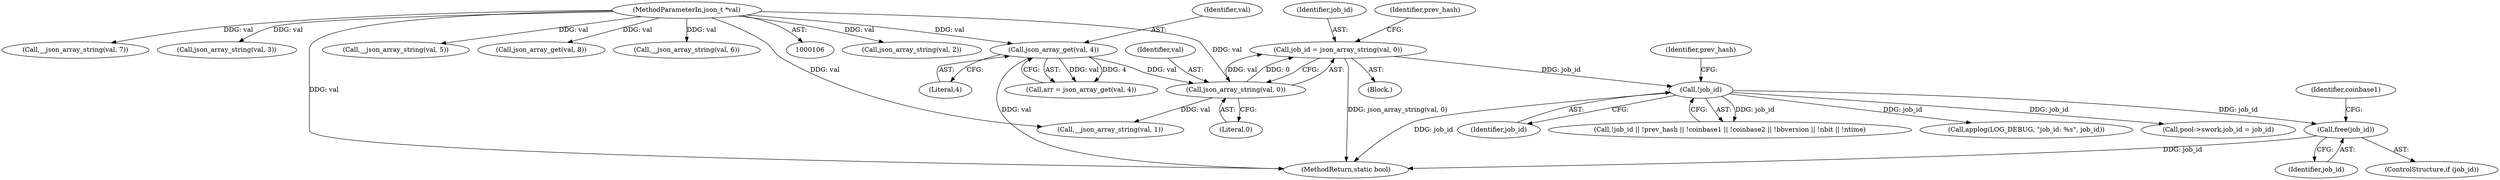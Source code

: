digraph "0_cgminer_e1c5050734123973b99d181c45e74b2cbb00272e_1@API" {
"1000219" [label="(Call,free(job_id))"];
"1000197" [label="(Call,!job_id)"];
"1000154" [label="(Call,job_id = json_array_string(val, 0))"];
"1000156" [label="(Call,json_array_string(val, 0))"];
"1000139" [label="(Call,json_array_get(val, 4))"];
"1000108" [label="(MethodParameterIn,json_t *val)"];
"1000197" [label="(Call,!job_id)"];
"1000139" [label="(Call,json_array_get(val, 4))"];
"1000166" [label="(Call,json_array_string(val, 2))"];
"1000198" [label="(Identifier,job_id)"];
"1000196" [label="(Call,!job_id || !prev_hash || !coinbase1 || !coinbase2 || !bbversion || !nbit || !ntime)"];
"1000220" [label="(Identifier,job_id)"];
"1000186" [label="(Call,__json_array_string(val, 7))"];
"1000137" [label="(Call,arr = json_array_get(val, 4))"];
"1000222" [label="(Identifier,coinbase1)"];
"1000155" [label="(Identifier,job_id)"];
"1000157" [label="(Identifier,val)"];
"1000109" [label="(Block,)"];
"1000141" [label="(Literal,4)"];
"1000140" [label="(Identifier,val)"];
"1000171" [label="(Call,json_array_string(val, 3))"];
"1000219" [label="(Call,free(job_id))"];
"1000156" [label="(Call,json_array_string(val, 0))"];
"1000161" [label="(Call,__json_array_string(val, 1))"];
"1000160" [label="(Identifier,prev_hash)"];
"1000108" [label="(MethodParameterIn,json_t *val)"];
"1000217" [label="(ControlStructure,if (job_id))"];
"1000630" [label="(Call,applog(LOG_DEBUG, \"job_id: %s\", job_id))"];
"1000241" [label="(Call,pool->swork.job_id = job_id)"];
"1000201" [label="(Identifier,prev_hash)"];
"1000154" [label="(Call,job_id = json_array_string(val, 0))"];
"1000176" [label="(Call,__json_array_string(val, 5))"];
"1000192" [label="(Call,json_array_get(val, 8))"];
"1000158" [label="(Literal,0)"];
"1000181" [label="(Call,__json_array_string(val, 6))"];
"1000685" [label="(MethodReturn,static bool)"];
"1000219" -> "1000217"  [label="AST: "];
"1000219" -> "1000220"  [label="CFG: "];
"1000220" -> "1000219"  [label="AST: "];
"1000222" -> "1000219"  [label="CFG: "];
"1000219" -> "1000685"  [label="DDG: job_id"];
"1000197" -> "1000219"  [label="DDG: job_id"];
"1000197" -> "1000196"  [label="AST: "];
"1000197" -> "1000198"  [label="CFG: "];
"1000198" -> "1000197"  [label="AST: "];
"1000201" -> "1000197"  [label="CFG: "];
"1000196" -> "1000197"  [label="CFG: "];
"1000197" -> "1000685"  [label="DDG: job_id"];
"1000197" -> "1000196"  [label="DDG: job_id"];
"1000154" -> "1000197"  [label="DDG: job_id"];
"1000197" -> "1000241"  [label="DDG: job_id"];
"1000197" -> "1000630"  [label="DDG: job_id"];
"1000154" -> "1000109"  [label="AST: "];
"1000154" -> "1000156"  [label="CFG: "];
"1000155" -> "1000154"  [label="AST: "];
"1000156" -> "1000154"  [label="AST: "];
"1000160" -> "1000154"  [label="CFG: "];
"1000154" -> "1000685"  [label="DDG: json_array_string(val, 0)"];
"1000156" -> "1000154"  [label="DDG: val"];
"1000156" -> "1000154"  [label="DDG: 0"];
"1000156" -> "1000158"  [label="CFG: "];
"1000157" -> "1000156"  [label="AST: "];
"1000158" -> "1000156"  [label="AST: "];
"1000139" -> "1000156"  [label="DDG: val"];
"1000108" -> "1000156"  [label="DDG: val"];
"1000156" -> "1000161"  [label="DDG: val"];
"1000139" -> "1000137"  [label="AST: "];
"1000139" -> "1000141"  [label="CFG: "];
"1000140" -> "1000139"  [label="AST: "];
"1000141" -> "1000139"  [label="AST: "];
"1000137" -> "1000139"  [label="CFG: "];
"1000139" -> "1000685"  [label="DDG: val"];
"1000139" -> "1000137"  [label="DDG: val"];
"1000139" -> "1000137"  [label="DDG: 4"];
"1000108" -> "1000139"  [label="DDG: val"];
"1000108" -> "1000106"  [label="AST: "];
"1000108" -> "1000685"  [label="DDG: val"];
"1000108" -> "1000161"  [label="DDG: val"];
"1000108" -> "1000166"  [label="DDG: val"];
"1000108" -> "1000171"  [label="DDG: val"];
"1000108" -> "1000176"  [label="DDG: val"];
"1000108" -> "1000181"  [label="DDG: val"];
"1000108" -> "1000186"  [label="DDG: val"];
"1000108" -> "1000192"  [label="DDG: val"];
}
